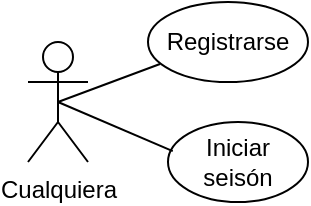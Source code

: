 <mxfile version="21.8.2" type="google" pages="5">
  <diagram name="Página-1" id="gCDGjCwxP0iLmrof1n6c">
    <mxGraphModel grid="1" page="1" gridSize="10" guides="1" tooltips="1" connect="1" arrows="1" fold="1" pageScale="1" pageWidth="827" pageHeight="1169" math="0" shadow="0">
      <root>
        <mxCell id="0" />
        <mxCell id="1" parent="0" />
        <mxCell id="uZbsIc89s6tYqEVM9KEG-1" value="Cualquiera" style="shape=umlActor;verticalLabelPosition=bottom;verticalAlign=top;html=1;outlineConnect=0;" vertex="1" parent="1">
          <mxGeometry x="90" y="100" width="30" height="60" as="geometry" />
        </mxCell>
        <mxCell id="uZbsIc89s6tYqEVM9KEG-2" value="Registrarse" style="ellipse;whiteSpace=wrap;html=1;" vertex="1" parent="1">
          <mxGeometry x="150" y="80" width="80" height="40" as="geometry" />
        </mxCell>
        <mxCell id="uZbsIc89s6tYqEVM9KEG-3" value="Iniciar seisón" style="ellipse;whiteSpace=wrap;html=1;" vertex="1" parent="1">
          <mxGeometry x="160" y="140" width="70" height="40" as="geometry" />
        </mxCell>
        <mxCell id="uZbsIc89s6tYqEVM9KEG-4" value="" style="endArrow=none;html=1;rounded=0;exitX=0.5;exitY=0.5;exitDx=0;exitDy=0;exitPerimeter=0;entryX=0.075;entryY=0.775;entryDx=0;entryDy=0;entryPerimeter=0;" edge="1" parent="1" source="uZbsIc89s6tYqEVM9KEG-1" target="uZbsIc89s6tYqEVM9KEG-2">
          <mxGeometry width="50" height="50" relative="1" as="geometry">
            <mxPoint x="390" y="270" as="sourcePoint" />
            <mxPoint x="440" y="220" as="targetPoint" />
          </mxGeometry>
        </mxCell>
        <mxCell id="uZbsIc89s6tYqEVM9KEG-6" value="" style="endArrow=none;html=1;rounded=0;exitX=0.5;exitY=0.5;exitDx=0;exitDy=0;exitPerimeter=0;entryX=0.034;entryY=0.365;entryDx=0;entryDy=0;entryPerimeter=0;" edge="1" parent="1" source="uZbsIc89s6tYqEVM9KEG-1" target="uZbsIc89s6tYqEVM9KEG-3">
          <mxGeometry width="50" height="50" relative="1" as="geometry">
            <mxPoint x="120" y="250" as="sourcePoint" />
            <mxPoint x="170" y="200" as="targetPoint" />
          </mxGeometry>
        </mxCell>
      </root>
    </mxGraphModel>
  </diagram>
  <diagram id="GE4VfLVbwTPNU2uoOzyi" name="Página-2">
    <mxGraphModel grid="1" page="1" gridSize="10" guides="1" tooltips="1" connect="1" arrows="1" fold="1" pageScale="1" pageWidth="827" pageHeight="1169" math="0" shadow="0">
      <root>
        <mxCell id="0" />
        <mxCell id="1" parent="0" />
        <mxCell id="m3UGtNnCJTf2aZoWiYL_-2" value="" style="rounded=0;whiteSpace=wrap;html=1;" vertex="1" parent="1">
          <mxGeometry x="120" y="80" width="320" height="200" as="geometry" />
        </mxCell>
        <mxCell id="m3UGtNnCJTf2aZoWiYL_-3" value="NOMBRE_SISTEMA" style="text;html=1;strokeColor=none;fillColor=none;align=center;verticalAlign=middle;whiteSpace=wrap;rounded=0;fontStyle=1;fontSize=18;" vertex="1" parent="1">
          <mxGeometry x="182.5" y="100" width="195" height="30" as="geometry" />
        </mxCell>
        <mxCell id="m3UGtNnCJTf2aZoWiYL_-7" value="Usuario" style="rounded=0;whiteSpace=wrap;html=1;" vertex="1" parent="1">
          <mxGeometry x="197.5" y="130" width="165" height="20" as="geometry" />
        </mxCell>
        <mxCell id="m3UGtNnCJTf2aZoWiYL_-8" value="Contraseña" style="rounded=0;whiteSpace=wrap;html=1;" vertex="1" parent="1">
          <mxGeometry x="197.5" y="160" width="165" height="20" as="geometry" />
        </mxCell>
        <mxCell id="m3UGtNnCJTf2aZoWiYL_-9" value="Iniciar sesión" style="rounded=1;whiteSpace=wrap;html=1;fillColor=#dae8fc;strokeColor=#6c8ebf;" vertex="1" parent="1">
          <mxGeometry x="230" y="190" width="100" height="20" as="geometry" />
        </mxCell>
        <mxCell id="m3UGtNnCJTf2aZoWiYL_-10" value="Si no estás registrado:" style="text;html=1;strokeColor=none;fillColor=none;align=center;verticalAlign=middle;whiteSpace=wrap;rounded=0;" vertex="1" parent="1">
          <mxGeometry x="140" y="225" width="162.5" height="30" as="geometry" />
        </mxCell>
        <mxCell id="m3UGtNnCJTf2aZoWiYL_-11" value="Registrarse" style="rounded=1;whiteSpace=wrap;html=1;fillColor=#dae8fc;strokeColor=#6c8ebf;" vertex="1" parent="1">
          <mxGeometry x="290" y="230" width="100" height="20" as="geometry" />
        </mxCell>
      </root>
    </mxGraphModel>
  </diagram>
  <diagram id="3RRdKtpIHOnCxINwJSFr" name="Página-3">
    <mxGraphModel grid="1" page="1" gridSize="10" guides="1" tooltips="1" connect="1" arrows="1" fold="1" pageScale="1" pageWidth="827" pageHeight="1169" math="0" shadow="0">
      <root>
        <mxCell id="0" />
        <mxCell id="1" parent="0" />
        <mxCell id="IrQbHV4SmrNgO42ADjUY-1" value="" style="rounded=0;whiteSpace=wrap;html=1;" vertex="1" parent="1">
          <mxGeometry x="120" y="80" width="320" height="260" as="geometry" />
        </mxCell>
        <mxCell id="CR7JcCu0R5pxRy4j_HyJ-1" value="Nombre" style="rounded=0;whiteSpace=wrap;html=1;" vertex="1" parent="1">
          <mxGeometry x="197.5" y="140" width="165" height="20" as="geometry" />
        </mxCell>
        <mxCell id="CR7JcCu0R5pxRy4j_HyJ-2" value="Apellido" style="rounded=0;whiteSpace=wrap;html=1;" vertex="1" parent="1">
          <mxGeometry x="197.5" y="170" width="165" height="20" as="geometry" />
        </mxCell>
        <mxCell id="CR7JcCu0R5pxRy4j_HyJ-3" value="Email" style="rounded=0;whiteSpace=wrap;html=1;" vertex="1" parent="1">
          <mxGeometry x="197.5" y="200" width="165" height="20" as="geometry" />
        </mxCell>
        <mxCell id="IrQbHV4SmrNgO42ADjUY-2" value="NOMBRE_SISTEMA" style="text;html=1;strokeColor=none;fillColor=none;align=center;verticalAlign=middle;whiteSpace=wrap;rounded=0;fontStyle=1;fontSize=18;" vertex="1" parent="1">
          <mxGeometry x="182.5" y="100" width="195" height="30" as="geometry" />
        </mxCell>
        <mxCell id="IrQbHV4SmrNgO42ADjUY-3" value="Usuario" style="rounded=0;whiteSpace=wrap;html=1;" vertex="1" parent="1">
          <mxGeometry x="197.5" y="230" width="165" height="20" as="geometry" />
        </mxCell>
        <mxCell id="IrQbHV4SmrNgO42ADjUY-4" value="Contraseña" style="rounded=0;whiteSpace=wrap;html=1;" vertex="1" parent="1">
          <mxGeometry x="197.5" y="260" width="165" height="20" as="geometry" />
        </mxCell>
        <mxCell id="IrQbHV4SmrNgO42ADjUY-7" value="Registrarse" style="rounded=1;whiteSpace=wrap;html=1;fillColor=#dae8fc;strokeColor=#6c8ebf;" vertex="1" parent="1">
          <mxGeometry x="230" y="300" width="100" height="20" as="geometry" />
        </mxCell>
      </root>
    </mxGraphModel>
  </diagram>
  <diagram id="d9zAb9GwU4LEdGDLmpGF" name="Página-4">
    <mxGraphModel grid="1" page="1" gridSize="10" guides="1" tooltips="1" connect="1" arrows="1" fold="1" pageScale="1" pageWidth="827" pageHeight="1169" math="0" shadow="0">
      <root>
        <mxCell id="0" />
        <mxCell id="1" parent="0" />
        <mxCell id="w1tBDhG3hcFLDgJxj2df-1" value="" style="rounded=0;whiteSpace=wrap;html=1;" vertex="1" parent="1">
          <mxGeometry x="120" y="80" width="320" height="200" as="geometry" />
        </mxCell>
        <mxCell id="w1tBDhG3hcFLDgJxj2df-2" value="NOMBRE_SISTEMA" style="text;html=1;strokeColor=none;fillColor=none;align=center;verticalAlign=middle;whiteSpace=wrap;rounded=0;fontStyle=1;fontSize=18;" vertex="1" parent="1">
          <mxGeometry x="182.5" y="100" width="195" height="30" as="geometry" />
        </mxCell>
        <mxCell id="w1tBDhG3hcFLDgJxj2df-3" value="Usuario" style="rounded=0;whiteSpace=wrap;html=1;" vertex="1" parent="1">
          <mxGeometry x="197.5" y="130" width="165" height="20" as="geometry" />
        </mxCell>
        <mxCell id="w1tBDhG3hcFLDgJxj2df-4" value="Contraseña" style="rounded=0;whiteSpace=wrap;html=1;" vertex="1" parent="1">
          <mxGeometry x="197.5" y="160" width="165" height="20" as="geometry" />
        </mxCell>
        <mxCell id="w1tBDhG3hcFLDgJxj2df-5" value="Iniciar sesión" style="rounded=1;whiteSpace=wrap;html=1;fillColor=#dae8fc;strokeColor=#6c8ebf;" vertex="1" parent="1">
          <mxGeometry x="230" y="210" width="100" height="20" as="geometry" />
        </mxCell>
        <mxCell id="w1tBDhG3hcFLDgJxj2df-6" value="Si no estás registrado:" style="text;html=1;strokeColor=none;fillColor=none;align=center;verticalAlign=middle;whiteSpace=wrap;rounded=0;" vertex="1" parent="1">
          <mxGeometry x="140" y="240" width="162.5" height="30" as="geometry" />
        </mxCell>
        <mxCell id="w1tBDhG3hcFLDgJxj2df-7" value="Registrarse" style="rounded=1;whiteSpace=wrap;html=1;fillColor=#dae8fc;strokeColor=#6c8ebf;" vertex="1" parent="1">
          <mxGeometry x="290" y="245" width="100" height="20" as="geometry" />
        </mxCell>
        <mxCell id="w1tBDhG3hcFLDgJxj2df-8" value="¡Datos incorrectos !" style="text;html=1;align=center;verticalAlign=middle;whiteSpace=wrap;rounded=0;fontColor=#FF0000;" vertex="1" parent="1">
          <mxGeometry x="225" y="180" width="110" height="30" as="geometry" />
        </mxCell>
      </root>
    </mxGraphModel>
  </diagram>
  <diagram id="AyGf0HzoaUv7Q3tg-i3V" name="Página-5">
    <mxGraphModel grid="1" page="1" gridSize="10" guides="1" tooltips="1" connect="1" arrows="1" fold="1" pageScale="1" pageWidth="827" pageHeight="1169" math="0" shadow="0">
      <root>
        <mxCell id="0" />
        <mxCell id="1" parent="0" />
        <mxCell id="ELrPXhUNqVEM4GoxlohT-1" value="" style="rounded=0;whiteSpace=wrap;html=1;" vertex="1" parent="1">
          <mxGeometry x="120" y="80" width="320" height="260" as="geometry" />
        </mxCell>
        <mxCell id="ELrPXhUNqVEM4GoxlohT-2" value="Nombre" style="rounded=0;whiteSpace=wrap;html=1;" vertex="1" parent="1">
          <mxGeometry x="197.5" y="140" width="165" height="20" as="geometry" />
        </mxCell>
        <mxCell id="ELrPXhUNqVEM4GoxlohT-3" value="Apellido" style="rounded=0;whiteSpace=wrap;html=1;" vertex="1" parent="1">
          <mxGeometry x="197.5" y="170" width="165" height="20" as="geometry" />
        </mxCell>
        <mxCell id="ELrPXhUNqVEM4GoxlohT-4" value="Email" style="rounded=0;whiteSpace=wrap;html=1;" vertex="1" parent="1">
          <mxGeometry x="197.5" y="200" width="165" height="20" as="geometry" />
        </mxCell>
        <mxCell id="ELrPXhUNqVEM4GoxlohT-5" value="NOMBRE_SISTEMA" style="text;html=1;strokeColor=none;fillColor=none;align=center;verticalAlign=middle;whiteSpace=wrap;rounded=0;fontStyle=1;fontSize=18;" vertex="1" parent="1">
          <mxGeometry x="182.5" y="100" width="195" height="30" as="geometry" />
        </mxCell>
        <mxCell id="ELrPXhUNqVEM4GoxlohT-6" value="Usuario" style="rounded=0;whiteSpace=wrap;html=1;" vertex="1" parent="1">
          <mxGeometry x="197.5" y="230" width="165" height="20" as="geometry" />
        </mxCell>
        <mxCell id="ELrPXhUNqVEM4GoxlohT-7" value="Contraseña" style="rounded=0;whiteSpace=wrap;html=1;" vertex="1" parent="1">
          <mxGeometry x="197.5" y="260" width="165" height="20" as="geometry" />
        </mxCell>
        <mxCell id="ELrPXhUNqVEM4GoxlohT-8" value="Registrarse" style="rounded=1;whiteSpace=wrap;html=1;fillColor=#dae8fc;strokeColor=#6c8ebf;" vertex="1" parent="1">
          <mxGeometry x="230" y="310" width="100" height="20" as="geometry" />
        </mxCell>
        <mxCell id="K5cLQCc8c6zPdE4DAsoT-1" value="Error: algún dato no cumple el formato" style="text;html=1;align=center;verticalAlign=middle;whiteSpace=wrap;rounded=0;fontColor=#FF0000;" vertex="1" parent="1">
          <mxGeometry x="170" y="280" width="220" height="30" as="geometry" />
        </mxCell>
      </root>
    </mxGraphModel>
  </diagram>
</mxfile>

